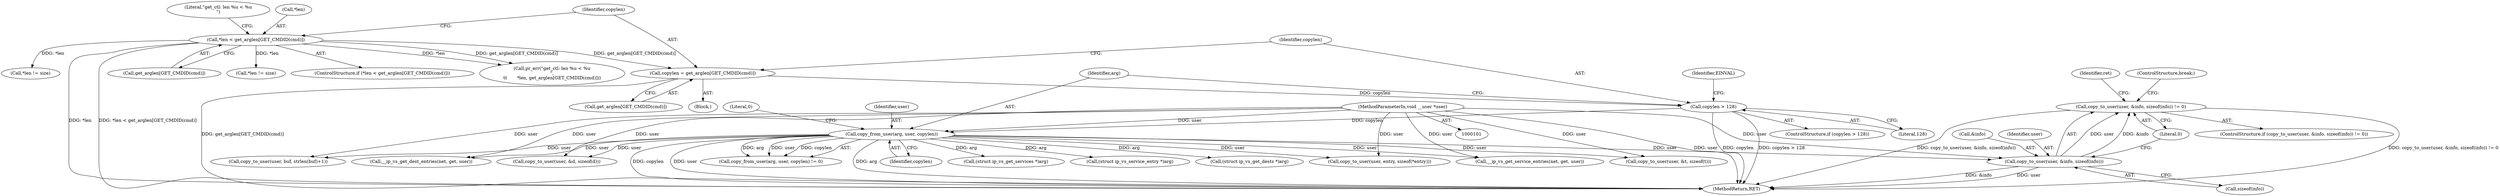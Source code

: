 digraph "0_linux_2d8a041b7bfe1097af21441cb77d6af95f4f4680@API" {
"1000368" [label="(Call,copy_to_user(user, &info, sizeof(info)) != 0)"];
"1000369" [label="(Call,copy_to_user(user, &info, sizeof(info)))"];
"1000179" [label="(Call,copy_from_user(arg, user, copylen))"];
"1000104" [label="(MethodParameterIn,void __user *user)"];
"1000171" [label="(Call,copylen > 128)"];
"1000164" [label="(Call,copylen = get_arglen[GET_CMDID(cmd)])"];
"1000145" [label="(Call,*len < get_arglen[GET_CMDID(cmd)])"];
"1000104" [label="(MethodParameterIn,void __user *user)"];
"1000153" [label="(Call,pr_err(\"get_ctl: len %u < %u\n\",\n\t\t       *len, get_arglen[GET_CMDID(cmd)]))"];
"1000476" [label="(Call,copy_to_user(user, entry, sizeof(*entry)))"];
"1000179" [label="(Call,copy_from_user(arg, user, copylen))"];
"1000148" [label="(Call,get_arglen[GET_CMDID(cmd)])"];
"1000172" [label="(Identifier,copylen)"];
"1000183" [label="(Literal,0)"];
"1000552" [label="(Call,copy_to_user(user, &t, sizeof(t)))"];
"1000373" [label="(Call,sizeof(info))"];
"1000178" [label="(Call,copy_from_user(arg, user, copylen) != 0)"];
"1000145" [label="(Call,*len < get_arglen[GET_CMDID(cmd)])"];
"1000106" [label="(Block,)"];
"1000380" [label="(ControlStructure,break;)"];
"1000180" [label="(Identifier,arg)"];
"1000164" [label="(Call,copylen = get_arglen[GET_CMDID(cmd)])"];
"1000146" [label="(Call,*len)"];
"1000171" [label="(Call,copylen > 128)"];
"1000375" [label="(Literal,0)"];
"1000371" [label="(Call,&info)"];
"1000325" [label="(Call,copy_to_user(user, buf, strlen(buf)+1))"];
"1000532" [label="(Call,__ip_vs_get_dest_entries(net, get, user))"];
"1000515" [label="(Call,*len != size)"];
"1000176" [label="(Identifier,EINVAL)"];
"1000575" [label="(MethodReturn,RET)"];
"1000286" [label="(Call,copy_to_user(user, &d, sizeof(d)))"];
"1000420" [label="(Call,__ip_vs_get_service_entries(net, get, user))"];
"1000181" [label="(Identifier,user)"];
"1000403" [label="(Call,*len != size)"];
"1000369" [label="(Call,copy_to_user(user, &info, sizeof(info)))"];
"1000144" [label="(ControlStructure,if (*len < get_arglen[GET_CMDID(cmd)]))"];
"1000370" [label="(Identifier,user)"];
"1000377" [label="(Identifier,ret)"];
"1000154" [label="(Literal,\"get_ctl: len %u < %u\n\")"];
"1000182" [label="(Identifier,copylen)"];
"1000166" [label="(Call,get_arglen[GET_CMDID(cmd)])"];
"1000368" [label="(Call,copy_to_user(user, &info, sizeof(info)) != 0)"];
"1000387" [label="(Call,(struct ip_vs_get_services *)arg)"];
"1000432" [label="(Call,(struct ip_vs_service_entry *)arg)"];
"1000367" [label="(ControlStructure,if (copy_to_user(user, &info, sizeof(info)) != 0))"];
"1000165" [label="(Identifier,copylen)"];
"1000170" [label="(ControlStructure,if (copylen > 128))"];
"1000173" [label="(Literal,128)"];
"1000499" [label="(Call,(struct ip_vs_get_dests *)arg)"];
"1000368" -> "1000367"  [label="AST: "];
"1000368" -> "1000375"  [label="CFG: "];
"1000369" -> "1000368"  [label="AST: "];
"1000375" -> "1000368"  [label="AST: "];
"1000377" -> "1000368"  [label="CFG: "];
"1000380" -> "1000368"  [label="CFG: "];
"1000368" -> "1000575"  [label="DDG: copy_to_user(user, &info, sizeof(info))"];
"1000368" -> "1000575"  [label="DDG: copy_to_user(user, &info, sizeof(info)) != 0"];
"1000369" -> "1000368"  [label="DDG: user"];
"1000369" -> "1000368"  [label="DDG: &info"];
"1000369" -> "1000373"  [label="CFG: "];
"1000370" -> "1000369"  [label="AST: "];
"1000371" -> "1000369"  [label="AST: "];
"1000373" -> "1000369"  [label="AST: "];
"1000375" -> "1000369"  [label="CFG: "];
"1000369" -> "1000575"  [label="DDG: user"];
"1000369" -> "1000575"  [label="DDG: &info"];
"1000179" -> "1000369"  [label="DDG: user"];
"1000104" -> "1000369"  [label="DDG: user"];
"1000179" -> "1000178"  [label="AST: "];
"1000179" -> "1000182"  [label="CFG: "];
"1000180" -> "1000179"  [label="AST: "];
"1000181" -> "1000179"  [label="AST: "];
"1000182" -> "1000179"  [label="AST: "];
"1000183" -> "1000179"  [label="CFG: "];
"1000179" -> "1000575"  [label="DDG: copylen"];
"1000179" -> "1000575"  [label="DDG: user"];
"1000179" -> "1000575"  [label="DDG: arg"];
"1000179" -> "1000178"  [label="DDG: arg"];
"1000179" -> "1000178"  [label="DDG: user"];
"1000179" -> "1000178"  [label="DDG: copylen"];
"1000104" -> "1000179"  [label="DDG: user"];
"1000171" -> "1000179"  [label="DDG: copylen"];
"1000179" -> "1000286"  [label="DDG: user"];
"1000179" -> "1000325"  [label="DDG: user"];
"1000179" -> "1000387"  [label="DDG: arg"];
"1000179" -> "1000420"  [label="DDG: user"];
"1000179" -> "1000432"  [label="DDG: arg"];
"1000179" -> "1000476"  [label="DDG: user"];
"1000179" -> "1000499"  [label="DDG: arg"];
"1000179" -> "1000532"  [label="DDG: user"];
"1000179" -> "1000552"  [label="DDG: user"];
"1000104" -> "1000101"  [label="AST: "];
"1000104" -> "1000575"  [label="DDG: user"];
"1000104" -> "1000286"  [label="DDG: user"];
"1000104" -> "1000325"  [label="DDG: user"];
"1000104" -> "1000420"  [label="DDG: user"];
"1000104" -> "1000476"  [label="DDG: user"];
"1000104" -> "1000532"  [label="DDG: user"];
"1000104" -> "1000552"  [label="DDG: user"];
"1000171" -> "1000170"  [label="AST: "];
"1000171" -> "1000173"  [label="CFG: "];
"1000172" -> "1000171"  [label="AST: "];
"1000173" -> "1000171"  [label="AST: "];
"1000176" -> "1000171"  [label="CFG: "];
"1000180" -> "1000171"  [label="CFG: "];
"1000171" -> "1000575"  [label="DDG: copylen"];
"1000171" -> "1000575"  [label="DDG: copylen > 128"];
"1000164" -> "1000171"  [label="DDG: copylen"];
"1000164" -> "1000106"  [label="AST: "];
"1000164" -> "1000166"  [label="CFG: "];
"1000165" -> "1000164"  [label="AST: "];
"1000166" -> "1000164"  [label="AST: "];
"1000172" -> "1000164"  [label="CFG: "];
"1000164" -> "1000575"  [label="DDG: get_arglen[GET_CMDID(cmd)]"];
"1000145" -> "1000164"  [label="DDG: get_arglen[GET_CMDID(cmd)]"];
"1000145" -> "1000144"  [label="AST: "];
"1000145" -> "1000148"  [label="CFG: "];
"1000146" -> "1000145"  [label="AST: "];
"1000148" -> "1000145"  [label="AST: "];
"1000154" -> "1000145"  [label="CFG: "];
"1000165" -> "1000145"  [label="CFG: "];
"1000145" -> "1000575"  [label="DDG: *len < get_arglen[GET_CMDID(cmd)]"];
"1000145" -> "1000575"  [label="DDG: *len"];
"1000145" -> "1000153"  [label="DDG: *len"];
"1000145" -> "1000153"  [label="DDG: get_arglen[GET_CMDID(cmd)]"];
"1000145" -> "1000403"  [label="DDG: *len"];
"1000145" -> "1000515"  [label="DDG: *len"];
}
